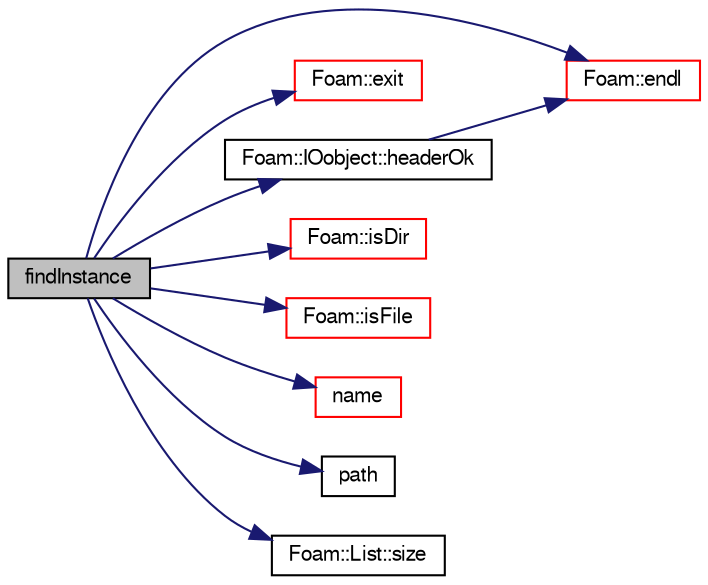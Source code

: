 digraph "findInstance"
{
  bgcolor="transparent";
  edge [fontname="FreeSans",fontsize="10",labelfontname="FreeSans",labelfontsize="10"];
  node [fontname="FreeSans",fontsize="10",shape=record];
  rankdir="LR";
  Node13868 [label="findInstance",height=0.2,width=0.4,color="black", fillcolor="grey75", style="filled", fontcolor="black"];
  Node13868 -> Node13869 [color="midnightblue",fontsize="10",style="solid",fontname="FreeSans"];
  Node13869 [label="Foam::endl",height=0.2,width=0.4,color="red",URL="$a21124.html#a2db8fe02a0d3909e9351bb4275b23ce4",tooltip="Add newline and flush stream. "];
  Node13868 -> Node13871 [color="midnightblue",fontsize="10",style="solid",fontname="FreeSans"];
  Node13871 [label="Foam::exit",height=0.2,width=0.4,color="red",URL="$a21124.html#a06ca7250d8e89caf05243ec094843642"];
  Node13868 -> Node13916 [color="midnightblue",fontsize="10",style="solid",fontname="FreeSans"];
  Node13916 [label="Foam::IOobject::headerOk",height=0.2,width=0.4,color="black",URL="$a26142.html#a9d4879c850ce41d945ff77e788de3a23",tooltip="Read and check header info. "];
  Node13916 -> Node13869 [color="midnightblue",fontsize="10",style="solid",fontname="FreeSans"];
  Node13868 -> Node13917 [color="midnightblue",fontsize="10",style="solid",fontname="FreeSans"];
  Node13917 [label="Foam::isDir",height=0.2,width=0.4,color="red",URL="$a21124.html#a9c9cf5d33b9c5961f835aefe5d860c5a",tooltip="Does the name exist as a DIRECTORY in the file system? "];
  Node13868 -> Node13923 [color="midnightblue",fontsize="10",style="solid",fontname="FreeSans"];
  Node13923 [label="Foam::isFile",height=0.2,width=0.4,color="red",URL="$a21124.html#a1cf13d004cf482571af182540a8d1526",tooltip="Does the name exist as a FILE in the file system? "];
  Node13868 -> Node13924 [color="midnightblue",fontsize="10",style="solid",fontname="FreeSans"];
  Node13924 [label="name",height=0.2,width=0.4,color="red",URL="$a12539.html#a82e193fb66ae8aade6c98ed7ff994906",tooltip="Return a string representation of a Scalar. "];
  Node13868 -> Node13926 [color="midnightblue",fontsize="10",style="solid",fontname="FreeSans"];
  Node13926 [label="path",height=0.2,width=0.4,color="black",URL="$a19364.html#ad8adfaf80503dc99cbb14bf07bf1eb22"];
  Node13868 -> Node13927 [color="midnightblue",fontsize="10",style="solid",fontname="FreeSans"];
  Node13927 [label="Foam::List::size",height=0.2,width=0.4,color="black",URL="$a25694.html#a8a5f6fa29bd4b500caf186f60245b384",tooltip="Override size to be inconsistent with allocated storage. "];
}
